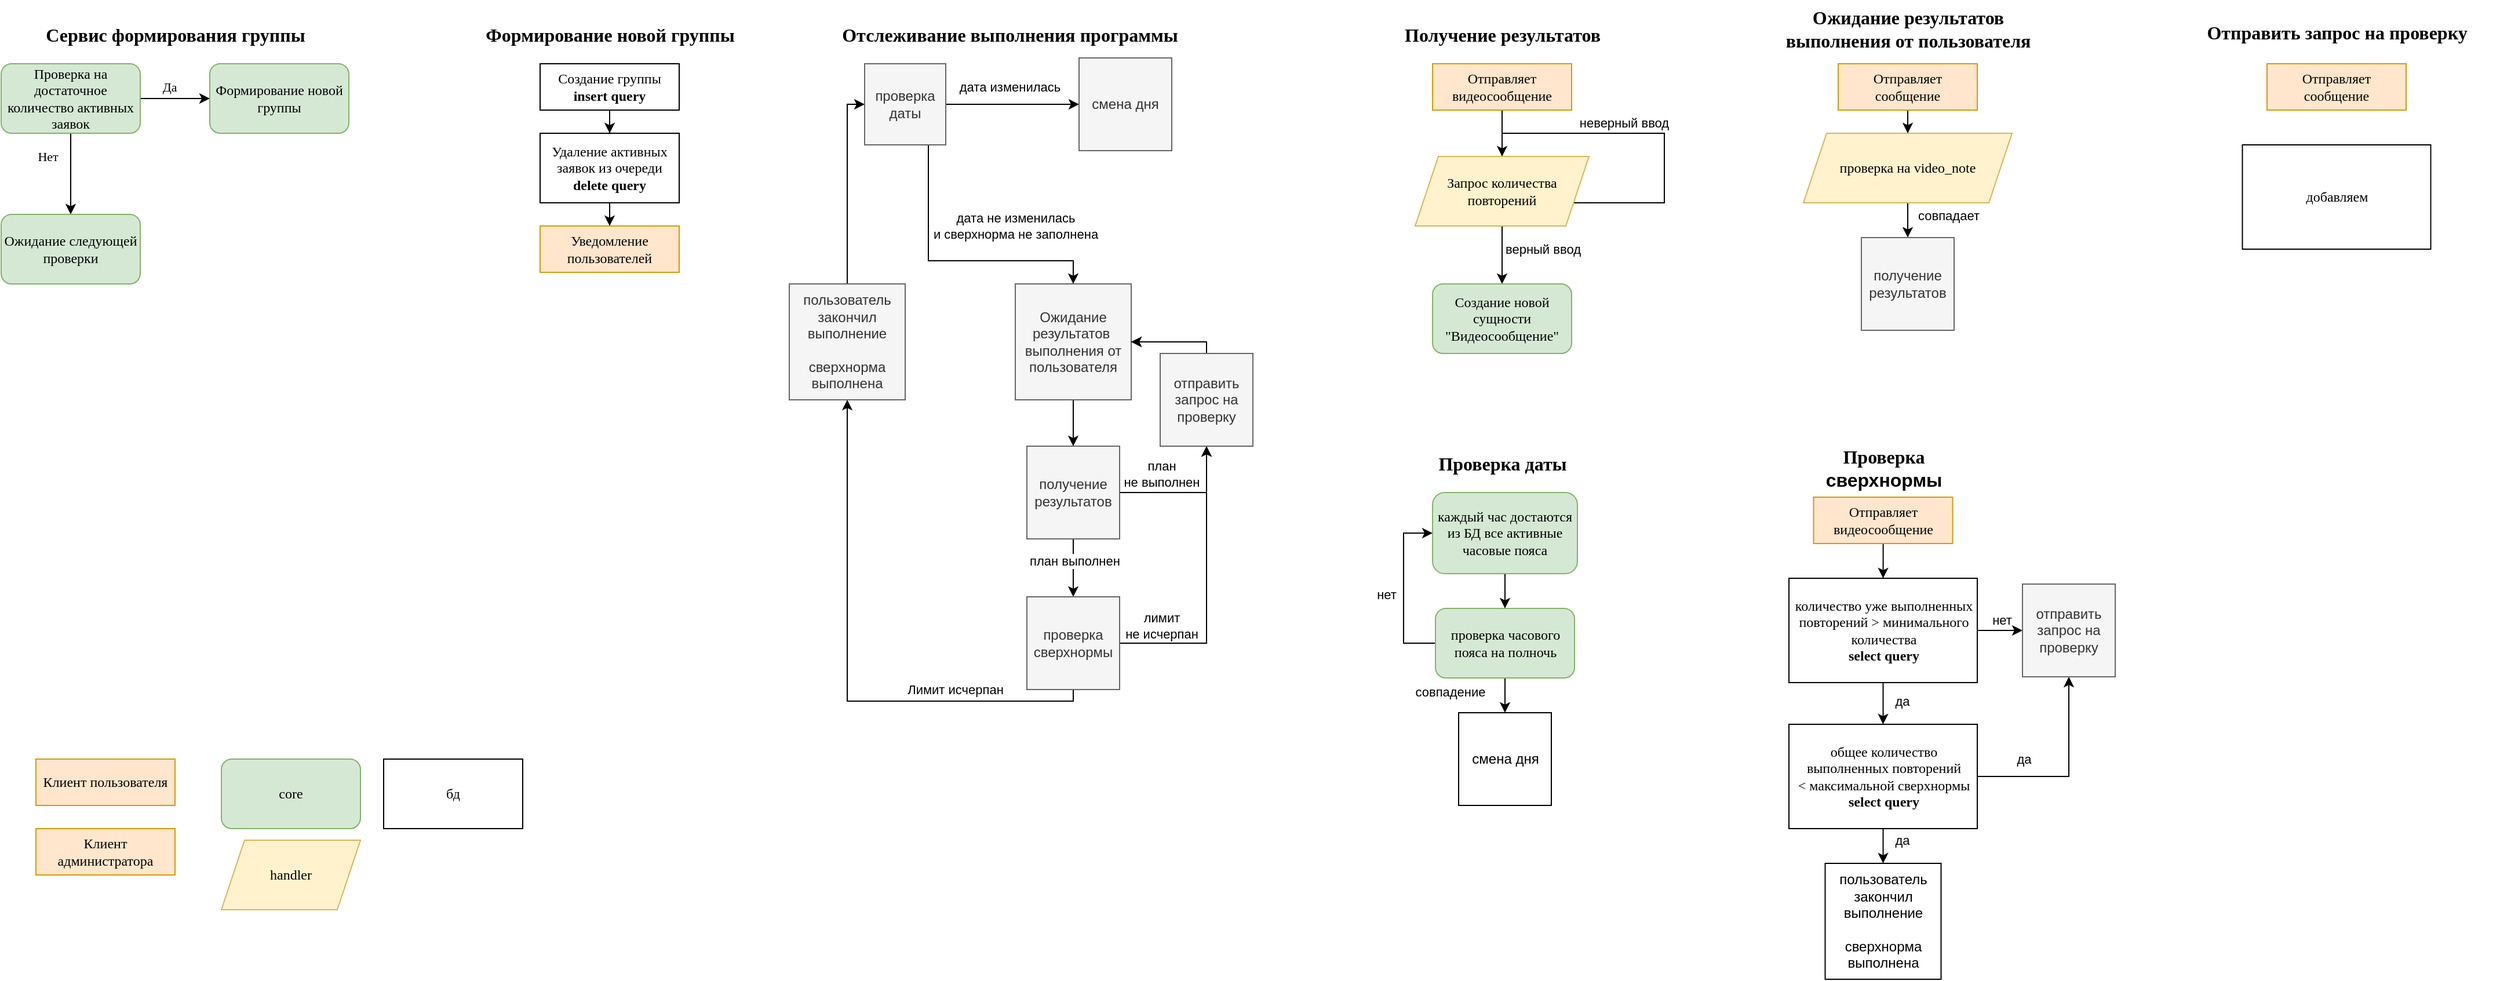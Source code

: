 <mxfile version="22.0.3" type="device">
  <diagram name="Страница — 1" id="0eID15_Tt-5BRCuNANKk">
    <mxGraphModel dx="1140" dy="1187" grid="1" gridSize="10" guides="1" tooltips="1" connect="1" arrows="1" fold="1" page="1" pageScale="1" pageWidth="1169" pageHeight="827" math="0" shadow="0">
      <root>
        <mxCell id="0" />
        <mxCell id="1" parent="0" />
        <mxCell id="0rH-f5yuoNrJUcwvg75t-15" value="Сервис формирования группы" style="text;html=1;align=center;verticalAlign=middle;resizable=0;points=[];autosize=1;strokeColor=none;fillColor=none;fontStyle=1;fontFamily=Tahoma;fontSize=16;" parent="1" vertex="1">
          <mxGeometry x="20" y="40" width="280" height="30" as="geometry" />
        </mxCell>
        <mxCell id="0rH-f5yuoNrJUcwvg75t-22" style="edgeStyle=orthogonalEdgeStyle;rounded=0;orthogonalLoop=1;jettySize=auto;html=1;entryX=0;entryY=0.5;entryDx=0;entryDy=0;fontFamily=Tahoma;" parent="1" source="0rH-f5yuoNrJUcwvg75t-20" target="0rH-f5yuoNrJUcwvg75t-21" edge="1">
          <mxGeometry relative="1" as="geometry" />
        </mxCell>
        <mxCell id="0rH-f5yuoNrJUcwvg75t-23" value="Да" style="edgeLabel;html=1;align=center;verticalAlign=middle;resizable=0;points=[];fontFamily=Tahoma;" parent="0rH-f5yuoNrJUcwvg75t-22" vertex="1" connectable="0">
          <mxGeometry x="-0.167" y="1" relative="1" as="geometry">
            <mxPoint y="-9" as="offset" />
          </mxGeometry>
        </mxCell>
        <mxCell id="0rH-f5yuoNrJUcwvg75t-25" style="edgeStyle=orthogonalEdgeStyle;rounded=0;orthogonalLoop=1;jettySize=auto;html=1;entryX=0.5;entryY=0;entryDx=0;entryDy=0;fontFamily=Tahoma;" parent="1" source="0rH-f5yuoNrJUcwvg75t-20" target="0rH-f5yuoNrJUcwvg75t-24" edge="1">
          <mxGeometry relative="1" as="geometry" />
        </mxCell>
        <mxCell id="0rH-f5yuoNrJUcwvg75t-26" value="Нет" style="edgeLabel;html=1;align=center;verticalAlign=middle;resizable=0;points=[];fontFamily=Tahoma;" parent="0rH-f5yuoNrJUcwvg75t-25" vertex="1" connectable="0">
          <mxGeometry x="-0.279" y="1" relative="1" as="geometry">
            <mxPoint x="-21" y="-5" as="offset" />
          </mxGeometry>
        </mxCell>
        <mxCell id="0rH-f5yuoNrJUcwvg75t-20" value="Проверка на достаточное количество активных заявок" style="rounded=1;whiteSpace=wrap;html=1;fillColor=#d5e8d4;strokeColor=#82b366;fontFamily=Tahoma;" parent="1" vertex="1">
          <mxGeometry x="10" y="80" width="120" height="60" as="geometry" />
        </mxCell>
        <mxCell id="0rH-f5yuoNrJUcwvg75t-21" value="Формирование новой группы" style="rounded=1;whiteSpace=wrap;html=1;fillColor=#d5e8d4;strokeColor=#82b366;fontFamily=Tahoma;" parent="1" vertex="1">
          <mxGeometry x="190" y="80" width="120" height="60" as="geometry" />
        </mxCell>
        <mxCell id="0rH-f5yuoNrJUcwvg75t-24" value="Ожидание следующей проверки" style="rounded=1;whiteSpace=wrap;html=1;fillColor=#d5e8d4;strokeColor=#82b366;fontFamily=Tahoma;" parent="1" vertex="1">
          <mxGeometry x="10" y="210" width="120" height="60" as="geometry" />
        </mxCell>
        <mxCell id="0rH-f5yuoNrJUcwvg75t-27" value="Формирование новой группы" style="text;html=1;align=center;verticalAlign=middle;resizable=0;points=[];autosize=1;strokeColor=none;fillColor=none;fontStyle=1;fontSize=16;fontFamily=Tahoma;" parent="1" vertex="1">
          <mxGeometry x="400" y="40" width="270" height="30" as="geometry" />
        </mxCell>
        <mxCell id="0rH-f5yuoNrJUcwvg75t-31" style="edgeStyle=orthogonalEdgeStyle;rounded=0;orthogonalLoop=1;jettySize=auto;html=1;entryX=0.5;entryY=0;entryDx=0;entryDy=0;fontFamily=Tahoma;" parent="1" source="0rH-f5yuoNrJUcwvg75t-28" target="0rH-f5yuoNrJUcwvg75t-30" edge="1">
          <mxGeometry relative="1" as="geometry" />
        </mxCell>
        <mxCell id="0rH-f5yuoNrJUcwvg75t-28" value="Создание группы&lt;br&gt;&lt;b&gt;insert query&lt;/b&gt;" style="rounded=0;whiteSpace=wrap;html=1;fontFamily=Tahoma;" parent="1" vertex="1">
          <mxGeometry x="475" y="80" width="120" height="40" as="geometry" />
        </mxCell>
        <mxCell id="0rH-f5yuoNrJUcwvg75t-33" style="edgeStyle=orthogonalEdgeStyle;rounded=0;orthogonalLoop=1;jettySize=auto;html=1;entryX=0.5;entryY=0;entryDx=0;entryDy=0;fontFamily=Tahoma;" parent="1" source="0rH-f5yuoNrJUcwvg75t-30" target="0rH-f5yuoNrJUcwvg75t-40" edge="1">
          <mxGeometry relative="1" as="geometry" />
        </mxCell>
        <mxCell id="0rH-f5yuoNrJUcwvg75t-30" value="Удаление активных заявок из очереди&lt;br&gt;&lt;b&gt;delete query&lt;/b&gt;" style="rounded=0;whiteSpace=wrap;html=1;fontFamily=Tahoma;" parent="1" vertex="1">
          <mxGeometry x="475" y="140" width="120" height="60" as="geometry" />
        </mxCell>
        <mxCell id="0rH-f5yuoNrJUcwvg75t-40" value="Уведомление пользователей" style="rounded=0;whiteSpace=wrap;html=1;fontFamily=Tahoma;fillColor=#ffe6cc;strokeColor=#d79b00;" parent="1" vertex="1">
          <mxGeometry x="475" y="220" width="120" height="40" as="geometry" />
        </mxCell>
        <mxCell id="OsqSlS3pbfmShtJ6vKDF-1" value="Отслеживание выполнения программы" style="text;html=1;align=center;verticalAlign=middle;resizable=0;points=[];autosize=1;strokeColor=none;fillColor=none;fontStyle=1;fontFamily=Tahoma;fontSize=16;" parent="1" vertex="1">
          <mxGeometry x="700" y="40" width="360" height="30" as="geometry" />
        </mxCell>
        <mxCell id="OsqSlS3pbfmShtJ6vKDF-9" value="Клиент пользователя" style="rounded=0;whiteSpace=wrap;html=1;fontFamily=Tahoma;fillColor=#ffe6cc;strokeColor=#d79b00;" parent="1" vertex="1">
          <mxGeometry x="40" y="680" width="120" height="40" as="geometry" />
        </mxCell>
        <mxCell id="OsqSlS3pbfmShtJ6vKDF-10" value="core" style="rounded=1;whiteSpace=wrap;html=1;fillColor=#d5e8d4;strokeColor=#82b366;fontFamily=Tahoma;" parent="1" vertex="1">
          <mxGeometry x="200" y="680" width="120" height="60" as="geometry" />
        </mxCell>
        <mxCell id="OsqSlS3pbfmShtJ6vKDF-12" value="Клиент администратора" style="rounded=0;whiteSpace=wrap;html=1;fontFamily=Tahoma;fillColor=#ffe6cc;strokeColor=#d79b00;" parent="1" vertex="1">
          <mxGeometry x="40" y="740" width="120" height="40" as="geometry" />
        </mxCell>
        <mxCell id="OsqSlS3pbfmShtJ6vKDF-13" value="handler" style="shape=parallelogram;perimeter=parallelogramPerimeter;whiteSpace=wrap;html=1;fixedSize=1;fillColor=#fff2cc;strokeColor=#d6b656;fontFamily=Tahoma;" parent="1" vertex="1">
          <mxGeometry x="200" y="750" width="120" height="60" as="geometry" />
        </mxCell>
        <mxCell id="OsqSlS3pbfmShtJ6vKDF-14" value="бд" style="rounded=0;whiteSpace=wrap;html=1;fontFamily=Tahoma;" parent="1" vertex="1">
          <mxGeometry x="340" y="680" width="120" height="60" as="geometry" />
        </mxCell>
        <mxCell id="OsqSlS3pbfmShtJ6vKDF-17" style="edgeStyle=orthogonalEdgeStyle;rounded=0;orthogonalLoop=1;jettySize=auto;html=1;entryX=0.5;entryY=0;entryDx=0;entryDy=0;" parent="1" source="OsqSlS3pbfmShtJ6vKDF-15" target="OsqSlS3pbfmShtJ6vKDF-16" edge="1">
          <mxGeometry relative="1" as="geometry" />
        </mxCell>
        <mxCell id="OsqSlS3pbfmShtJ6vKDF-15" value="Отправляет видеосообщение" style="rounded=0;whiteSpace=wrap;html=1;fontFamily=Tahoma;fillColor=#ffe6cc;strokeColor=#d79b00;" parent="1" vertex="1">
          <mxGeometry x="1245" y="80" width="120" height="40" as="geometry" />
        </mxCell>
        <mxCell id="OsqSlS3pbfmShtJ6vKDF-19" style="edgeStyle=orthogonalEdgeStyle;rounded=0;orthogonalLoop=1;jettySize=auto;html=1;entryX=0.5;entryY=0;entryDx=0;entryDy=0;" parent="1" source="OsqSlS3pbfmShtJ6vKDF-16" target="OsqSlS3pbfmShtJ6vKDF-18" edge="1">
          <mxGeometry relative="1" as="geometry" />
        </mxCell>
        <mxCell id="OsqSlS3pbfmShtJ6vKDF-20" value="верный ввод" style="edgeLabel;html=1;align=center;verticalAlign=middle;resizable=0;points=[];" parent="OsqSlS3pbfmShtJ6vKDF-19" vertex="1" connectable="0">
          <mxGeometry x="-0.493" y="2" relative="1" as="geometry">
            <mxPoint x="33" y="7" as="offset" />
          </mxGeometry>
        </mxCell>
        <mxCell id="OsqSlS3pbfmShtJ6vKDF-21" style="edgeStyle=orthogonalEdgeStyle;rounded=0;orthogonalLoop=1;jettySize=auto;html=1;entryX=0.5;entryY=0;entryDx=0;entryDy=0;" parent="1" source="OsqSlS3pbfmShtJ6vKDF-16" target="OsqSlS3pbfmShtJ6vKDF-16" edge="1">
          <mxGeometry relative="1" as="geometry">
            <mxPoint x="1415" y="150" as="targetPoint" />
            <Array as="points">
              <mxPoint x="1305" y="140" />
              <mxPoint x="1445" y="140" />
              <mxPoint x="1445" y="200" />
              <mxPoint x="1305" y="200" />
            </Array>
          </mxGeometry>
        </mxCell>
        <mxCell id="OsqSlS3pbfmShtJ6vKDF-22" value="неверный ввод" style="edgeLabel;html=1;align=center;verticalAlign=middle;resizable=0;points=[];" parent="OsqSlS3pbfmShtJ6vKDF-21" vertex="1" connectable="0">
          <mxGeometry x="-0.043" y="-2" relative="1" as="geometry">
            <mxPoint x="-33" y="-41" as="offset" />
          </mxGeometry>
        </mxCell>
        <mxCell id="OsqSlS3pbfmShtJ6vKDF-16" value="Запрос количества повторений" style="shape=parallelogram;perimeter=parallelogramPerimeter;whiteSpace=wrap;html=1;fixedSize=1;fillColor=#fff2cc;strokeColor=#d6b656;fontFamily=Tahoma;" parent="1" vertex="1">
          <mxGeometry x="1230" y="160" width="150" height="60" as="geometry" />
        </mxCell>
        <mxCell id="OsqSlS3pbfmShtJ6vKDF-18" value="Создание новой сущности &quot;Видеосообщение&quot;" style="rounded=1;whiteSpace=wrap;html=1;fillColor=#d5e8d4;strokeColor=#82b366;fontFamily=Tahoma;" parent="1" vertex="1">
          <mxGeometry x="1245" y="270" width="120" height="60" as="geometry" />
        </mxCell>
        <mxCell id="OsqSlS3pbfmShtJ6vKDF-23" value="Получение результатов" style="text;html=1;align=center;verticalAlign=middle;resizable=0;points=[];autosize=1;strokeColor=none;fillColor=none;fontStyle=1;fontFamily=Tahoma;fontSize=16;" parent="1" vertex="1">
          <mxGeometry x="1195" y="40" width="220" height="30" as="geometry" />
        </mxCell>
        <mxCell id="OsqSlS3pbfmShtJ6vKDF-27" style="edgeStyle=orthogonalEdgeStyle;rounded=0;orthogonalLoop=1;jettySize=auto;html=1;entryX=0.5;entryY=1;entryDx=0;entryDy=0;" parent="1" source="OsqSlS3pbfmShtJ6vKDF-24" target="pxgv7TSN38psBs_FVojM-7" edge="1">
          <mxGeometry relative="1" as="geometry">
            <Array as="points">
              <mxPoint x="1050" y="450" />
            </Array>
          </mxGeometry>
        </mxCell>
        <mxCell id="OsqSlS3pbfmShtJ6vKDF-30" value="лимит&lt;br style=&quot;border-color: var(--border-color);&quot;&gt;не исчерпан" style="edgeLabel;html=1;align=center;verticalAlign=middle;resizable=1;points=[];" parent="OsqSlS3pbfmShtJ6vKDF-27" vertex="1" connectable="0">
          <mxGeometry x="0.162" relative="1" as="geometry">
            <mxPoint x="-31" y="115" as="offset" />
          </mxGeometry>
        </mxCell>
        <mxCell id="pxgv7TSN38psBs_FVojM-14" value="план&lt;br&gt;не выполнен" style="edgeLabel;html=1;align=center;verticalAlign=middle;resizable=0;points=[];" vertex="1" connectable="0" parent="OsqSlS3pbfmShtJ6vKDF-27">
          <mxGeometry x="-0.585" y="3" relative="1" as="geometry">
            <mxPoint x="12" y="-13" as="offset" />
          </mxGeometry>
        </mxCell>
        <mxCell id="OsqSlS3pbfmShtJ6vKDF-38" style="edgeStyle=orthogonalEdgeStyle;rounded=0;orthogonalLoop=1;jettySize=auto;html=1;entryX=0.5;entryY=0;entryDx=0;entryDy=0;" parent="1" source="OsqSlS3pbfmShtJ6vKDF-24" target="OsqSlS3pbfmShtJ6vKDF-37" edge="1">
          <mxGeometry relative="1" as="geometry" />
        </mxCell>
        <mxCell id="OsqSlS3pbfmShtJ6vKDF-39" value="план выполнен" style="edgeLabel;html=1;align=center;verticalAlign=middle;resizable=0;points=[];" parent="OsqSlS3pbfmShtJ6vKDF-38" vertex="1" connectable="0">
          <mxGeometry x="-0.27" y="1" relative="1" as="geometry">
            <mxPoint as="offset" />
          </mxGeometry>
        </mxCell>
        <mxCell id="OsqSlS3pbfmShtJ6vKDF-24" value="получение результатов" style="whiteSpace=wrap;html=1;aspect=fixed;fillColor=#f5f5f5;fontColor=#333333;strokeColor=#666666;" parent="1" vertex="1">
          <mxGeometry x="895" y="410" width="80" height="80" as="geometry" />
        </mxCell>
        <mxCell id="OsqSlS3pbfmShtJ6vKDF-26" style="edgeStyle=orthogonalEdgeStyle;rounded=0;orthogonalLoop=1;jettySize=auto;html=1;entryX=0.5;entryY=0;entryDx=0;entryDy=0;" parent="1" source="OsqSlS3pbfmShtJ6vKDF-25" target="OsqSlS3pbfmShtJ6vKDF-24" edge="1">
          <mxGeometry relative="1" as="geometry" />
        </mxCell>
        <mxCell id="OsqSlS3pbfmShtJ6vKDF-25" value="Ожидание результатов&amp;nbsp; выполнения от пользователя" style="whiteSpace=wrap;html=1;aspect=fixed;fillColor=#f5f5f5;fontColor=#333333;strokeColor=#666666;" parent="1" vertex="1">
          <mxGeometry x="885" y="270" width="100" height="100" as="geometry" />
        </mxCell>
        <mxCell id="OsqSlS3pbfmShtJ6vKDF-32" style="edgeStyle=orthogonalEdgeStyle;rounded=0;orthogonalLoop=1;jettySize=auto;html=1;entryX=0.5;entryY=0;entryDx=0;entryDy=0;" parent="1" source="OsqSlS3pbfmShtJ6vKDF-31" target="OsqSlS3pbfmShtJ6vKDF-25" edge="1">
          <mxGeometry relative="1" as="geometry">
            <Array as="points">
              <mxPoint x="810" y="250" />
              <mxPoint x="935" y="250" />
            </Array>
          </mxGeometry>
        </mxCell>
        <mxCell id="OsqSlS3pbfmShtJ6vKDF-33" value="дата не изменилась&lt;br&gt;и сверхнорма не заполнена" style="edgeLabel;html=1;align=center;verticalAlign=middle;resizable=0;points=[];" parent="OsqSlS3pbfmShtJ6vKDF-32" vertex="1" connectable="0">
          <mxGeometry x="-0.342" y="1" relative="1" as="geometry">
            <mxPoint x="74" y="-11" as="offset" />
          </mxGeometry>
        </mxCell>
        <mxCell id="OsqSlS3pbfmShtJ6vKDF-35" style="edgeStyle=orthogonalEdgeStyle;rounded=0;orthogonalLoop=1;jettySize=auto;html=1;entryX=0;entryY=0.5;entryDx=0;entryDy=0;" parent="1" source="OsqSlS3pbfmShtJ6vKDF-31" target="OsqSlS3pbfmShtJ6vKDF-34" edge="1">
          <mxGeometry relative="1" as="geometry" />
        </mxCell>
        <mxCell id="OsqSlS3pbfmShtJ6vKDF-36" value="дата изменилась" style="edgeLabel;html=1;align=center;verticalAlign=middle;resizable=0;points=[];" parent="OsqSlS3pbfmShtJ6vKDF-35" vertex="1" connectable="0">
          <mxGeometry x="0.021" y="-2" relative="1" as="geometry">
            <mxPoint x="-4" y="-17" as="offset" />
          </mxGeometry>
        </mxCell>
        <mxCell id="OsqSlS3pbfmShtJ6vKDF-31" value="проверка&lt;br&gt;даты" style="whiteSpace=wrap;html=1;aspect=fixed;fillColor=#f5f5f5;fontColor=#333333;strokeColor=#666666;" parent="1" vertex="1">
          <mxGeometry x="755" y="80" width="70" height="70" as="geometry" />
        </mxCell>
        <mxCell id="OsqSlS3pbfmShtJ6vKDF-34" value="смена дня" style="whiteSpace=wrap;html=1;aspect=fixed;fillColor=#f5f5f5;fontColor=#333333;strokeColor=#666666;" parent="1" vertex="1">
          <mxGeometry x="940" y="75" width="80" height="80" as="geometry" />
        </mxCell>
        <mxCell id="OsqSlS3pbfmShtJ6vKDF-42" style="edgeStyle=orthogonalEdgeStyle;rounded=0;orthogonalLoop=1;jettySize=auto;html=1;entryX=0.5;entryY=1;entryDx=0;entryDy=0;" parent="1" source="OsqSlS3pbfmShtJ6vKDF-37" target="OsqSlS3pbfmShtJ6vKDF-44" edge="1">
          <mxGeometry relative="1" as="geometry">
            <Array as="points">
              <mxPoint x="935" y="630" />
              <mxPoint x="740" y="630" />
            </Array>
          </mxGeometry>
        </mxCell>
        <mxCell id="OsqSlS3pbfmShtJ6vKDF-43" value="Лимит исчерпан" style="edgeLabel;html=1;align=center;verticalAlign=middle;resizable=0;points=[];" parent="OsqSlS3pbfmShtJ6vKDF-42" vertex="1" connectable="0">
          <mxGeometry x="-0.712" y="1" relative="1" as="geometry">
            <mxPoint x="-45" y="-11" as="offset" />
          </mxGeometry>
        </mxCell>
        <mxCell id="pxgv7TSN38psBs_FVojM-10" style="edgeStyle=orthogonalEdgeStyle;rounded=0;orthogonalLoop=1;jettySize=auto;html=1;entryX=0.5;entryY=1;entryDx=0;entryDy=0;" edge="1" parent="1" source="OsqSlS3pbfmShtJ6vKDF-37" target="pxgv7TSN38psBs_FVojM-7">
          <mxGeometry relative="1" as="geometry" />
        </mxCell>
        <mxCell id="OsqSlS3pbfmShtJ6vKDF-37" value="проверка&lt;br&gt;сверхнормы" style="whiteSpace=wrap;html=1;aspect=fixed;fillColor=#f5f5f5;fontColor=#333333;strokeColor=#666666;" parent="1" vertex="1">
          <mxGeometry x="895" y="540" width="80" height="80" as="geometry" />
        </mxCell>
        <mxCell id="OsqSlS3pbfmShtJ6vKDF-45" style="edgeStyle=orthogonalEdgeStyle;rounded=0;orthogonalLoop=1;jettySize=auto;html=1;entryX=0;entryY=0.5;entryDx=0;entryDy=0;" parent="1" source="OsqSlS3pbfmShtJ6vKDF-44" target="OsqSlS3pbfmShtJ6vKDF-31" edge="1">
          <mxGeometry relative="1" as="geometry">
            <Array as="points">
              <mxPoint x="740" y="115" />
            </Array>
          </mxGeometry>
        </mxCell>
        <mxCell id="OsqSlS3pbfmShtJ6vKDF-44" value="пользователь закончил выполнение&lt;br&gt;&lt;br&gt;сверхнорма выполнена" style="whiteSpace=wrap;html=1;aspect=fixed;fillColor=#f5f5f5;fontColor=#333333;strokeColor=#666666;" parent="1" vertex="1">
          <mxGeometry x="690" y="270" width="100" height="100" as="geometry" />
        </mxCell>
        <mxCell id="OsqSlS3pbfmShtJ6vKDF-54" value="Проверка даты" style="text;html=1;align=center;verticalAlign=middle;resizable=0;points=[];autosize=1;strokeColor=none;fillColor=none;fontStyle=1;fontFamily=Tahoma;fontSize=16;" parent="1" vertex="1">
          <mxGeometry x="1230" y="410" width="150" height="30" as="geometry" />
        </mxCell>
        <mxCell id="OsqSlS3pbfmShtJ6vKDF-62" style="edgeStyle=orthogonalEdgeStyle;rounded=0;orthogonalLoop=1;jettySize=auto;html=1;entryX=0.5;entryY=0;entryDx=0;entryDy=0;" parent="1" source="OsqSlS3pbfmShtJ6vKDF-56" target="OsqSlS3pbfmShtJ6vKDF-57" edge="1">
          <mxGeometry relative="1" as="geometry" />
        </mxCell>
        <mxCell id="OsqSlS3pbfmShtJ6vKDF-56" value="каждый час достаются из БД все активные часовые пояса" style="rounded=1;whiteSpace=wrap;html=1;fillColor=#d5e8d4;strokeColor=#82b366;fontFamily=Tahoma;" parent="1" vertex="1">
          <mxGeometry x="1245" y="450" width="125" height="70" as="geometry" />
        </mxCell>
        <mxCell id="OsqSlS3pbfmShtJ6vKDF-63" style="edgeStyle=orthogonalEdgeStyle;rounded=0;orthogonalLoop=1;jettySize=auto;html=1;entryX=0;entryY=0.5;entryDx=0;entryDy=0;" parent="1" source="OsqSlS3pbfmShtJ6vKDF-57" target="OsqSlS3pbfmShtJ6vKDF-56" edge="1">
          <mxGeometry relative="1" as="geometry">
            <mxPoint x="1220" y="485" as="targetPoint" />
            <Array as="points">
              <mxPoint x="1220" y="580" />
              <mxPoint x="1220" y="485" />
            </Array>
          </mxGeometry>
        </mxCell>
        <mxCell id="OsqSlS3pbfmShtJ6vKDF-64" value="нет" style="edgeLabel;html=1;align=center;verticalAlign=middle;resizable=0;points=[];" parent="OsqSlS3pbfmShtJ6vKDF-63" vertex="1" connectable="0">
          <mxGeometry x="0.007" relative="1" as="geometry">
            <mxPoint x="-15" y="5" as="offset" />
          </mxGeometry>
        </mxCell>
        <mxCell id="OsqSlS3pbfmShtJ6vKDF-67" style="edgeStyle=orthogonalEdgeStyle;rounded=0;orthogonalLoop=1;jettySize=auto;html=1;entryX=0.5;entryY=0;entryDx=0;entryDy=0;" parent="1" source="OsqSlS3pbfmShtJ6vKDF-57" target="OsqSlS3pbfmShtJ6vKDF-61" edge="1">
          <mxGeometry relative="1" as="geometry" />
        </mxCell>
        <mxCell id="OsqSlS3pbfmShtJ6vKDF-68" value="совпадение" style="edgeLabel;html=1;align=center;verticalAlign=middle;resizable=0;points=[];" parent="OsqSlS3pbfmShtJ6vKDF-67" vertex="1" connectable="0">
          <mxGeometry x="-0.544" y="1" relative="1" as="geometry">
            <mxPoint x="-49" as="offset" />
          </mxGeometry>
        </mxCell>
        <mxCell id="OsqSlS3pbfmShtJ6vKDF-57" value="проверка часового пояса на полночь" style="rounded=1;whiteSpace=wrap;html=1;fillColor=#d5e8d4;strokeColor=#82b366;fontFamily=Tahoma;" parent="1" vertex="1">
          <mxGeometry x="1247.5" y="550" width="120" height="60" as="geometry" />
        </mxCell>
        <mxCell id="OsqSlS3pbfmShtJ6vKDF-61" value="смена дня" style="whiteSpace=wrap;html=1;aspect=fixed;" parent="1" vertex="1">
          <mxGeometry x="1267.5" y="640" width="80" height="80" as="geometry" />
        </mxCell>
        <mxCell id="OsqSlS3pbfmShtJ6vKDF-69" value="&lt;font style=&quot;font-size: 16px;&quot;&gt;Проверка&lt;br style=&quot;border-color: var(--border-color); font-family: Helvetica;&quot;&gt;&lt;span style=&quot;font-family: Helvetica;&quot;&gt;сверхнормы&lt;/span&gt;&lt;/font&gt;" style="text;html=1;align=center;verticalAlign=middle;resizable=0;points=[];autosize=1;strokeColor=none;fillColor=none;fontStyle=1;fontFamily=Tahoma;fontSize=16;" parent="1" vertex="1">
          <mxGeometry x="1573.75" y="404" width="120" height="50" as="geometry" />
        </mxCell>
        <mxCell id="OsqSlS3pbfmShtJ6vKDF-86" value="Ожидание результатов&lt;br&gt;выполнения от пользователя" style="text;html=1;align=center;verticalAlign=middle;resizable=0;points=[];autosize=1;strokeColor=none;fillColor=none;fontStyle=1;fontFamily=Tahoma;fontSize=16;" parent="1" vertex="1">
          <mxGeometry x="1520" y="25" width="270" height="50" as="geometry" />
        </mxCell>
        <mxCell id="OsqSlS3pbfmShtJ6vKDF-92" style="edgeStyle=orthogonalEdgeStyle;rounded=0;orthogonalLoop=1;jettySize=auto;html=1;entryX=0.5;entryY=0;entryDx=0;entryDy=0;" parent="1" source="OsqSlS3pbfmShtJ6vKDF-87" target="OsqSlS3pbfmShtJ6vKDF-88" edge="1">
          <mxGeometry relative="1" as="geometry" />
        </mxCell>
        <mxCell id="OsqSlS3pbfmShtJ6vKDF-87" value="Отправляет сообщение" style="rounded=0;whiteSpace=wrap;html=1;fontFamily=Tahoma;fillColor=#ffe6cc;strokeColor=#d79b00;" parent="1" vertex="1">
          <mxGeometry x="1595" y="80" width="120" height="40" as="geometry" />
        </mxCell>
        <mxCell id="OsqSlS3pbfmShtJ6vKDF-91" style="edgeStyle=orthogonalEdgeStyle;rounded=0;orthogonalLoop=1;jettySize=auto;html=1;entryX=0.5;entryY=0;entryDx=0;entryDy=0;" parent="1" source="OsqSlS3pbfmShtJ6vKDF-88" target="OsqSlS3pbfmShtJ6vKDF-94" edge="1">
          <mxGeometry relative="1" as="geometry">
            <mxPoint x="1655" y="250" as="targetPoint" />
          </mxGeometry>
        </mxCell>
        <mxCell id="OsqSlS3pbfmShtJ6vKDF-93" value="совпадает" style="edgeLabel;html=1;align=center;verticalAlign=middle;resizable=0;points=[];" parent="OsqSlS3pbfmShtJ6vKDF-91" vertex="1" connectable="0">
          <mxGeometry x="-0.096" y="1" relative="1" as="geometry">
            <mxPoint x="36" y="-7" as="offset" />
          </mxGeometry>
        </mxCell>
        <mxCell id="OsqSlS3pbfmShtJ6vKDF-88" value="проверка на video_note" style="shape=parallelogram;perimeter=parallelogramPerimeter;whiteSpace=wrap;html=1;fixedSize=1;fillColor=#fff2cc;strokeColor=#d6b656;fontFamily=Tahoma;" parent="1" vertex="1">
          <mxGeometry x="1565" y="140" width="180" height="60" as="geometry" />
        </mxCell>
        <mxCell id="OsqSlS3pbfmShtJ6vKDF-94" value="получение результатов" style="whiteSpace=wrap;html=1;aspect=fixed;fillColor=#f5f5f5;fontColor=#333333;strokeColor=#666666;" parent="1" vertex="1">
          <mxGeometry x="1615" y="230" width="80" height="80" as="geometry" />
        </mxCell>
        <mxCell id="pxgv7TSN38psBs_FVojM-3" style="edgeStyle=orthogonalEdgeStyle;rounded=0;orthogonalLoop=1;jettySize=auto;html=1;entryX=0.5;entryY=0;entryDx=0;entryDy=0;" edge="1" parent="1" source="pxgv7TSN38psBs_FVojM-1" target="pxgv7TSN38psBs_FVojM-2">
          <mxGeometry relative="1" as="geometry" />
        </mxCell>
        <mxCell id="pxgv7TSN38psBs_FVojM-1" value="Отправляет видеосообщение" style="rounded=0;whiteSpace=wrap;html=1;fontFamily=Tahoma;fillColor=#ffe6cc;strokeColor=#d79b00;" vertex="1" parent="1">
          <mxGeometry x="1573.75" y="454" width="120" height="40" as="geometry" />
        </mxCell>
        <mxCell id="pxgv7TSN38psBs_FVojM-5" style="edgeStyle=orthogonalEdgeStyle;rounded=0;orthogonalLoop=1;jettySize=auto;html=1;entryX=0.5;entryY=0;entryDx=0;entryDy=0;" edge="1" parent="1" source="pxgv7TSN38psBs_FVojM-2" target="pxgv7TSN38psBs_FVojM-4">
          <mxGeometry relative="1" as="geometry" />
        </mxCell>
        <mxCell id="pxgv7TSN38psBs_FVojM-6" value="да" style="edgeLabel;html=1;align=center;verticalAlign=middle;resizable=0;points=[];" vertex="1" connectable="0" parent="pxgv7TSN38psBs_FVojM-5">
          <mxGeometry x="-0.131" y="-1" relative="1" as="geometry">
            <mxPoint x="17" as="offset" />
          </mxGeometry>
        </mxCell>
        <mxCell id="pxgv7TSN38psBs_FVojM-16" style="edgeStyle=orthogonalEdgeStyle;rounded=0;orthogonalLoop=1;jettySize=auto;html=1;entryX=0;entryY=0.5;entryDx=0;entryDy=0;" edge="1" parent="1" source="pxgv7TSN38psBs_FVojM-2" target="pxgv7TSN38psBs_FVojM-15">
          <mxGeometry relative="1" as="geometry" />
        </mxCell>
        <mxCell id="pxgv7TSN38psBs_FVojM-17" value="нет" style="edgeLabel;html=1;align=center;verticalAlign=middle;resizable=0;points=[];" vertex="1" connectable="0" parent="pxgv7TSN38psBs_FVojM-16">
          <mxGeometry x="0.122" relative="1" as="geometry">
            <mxPoint y="-9" as="offset" />
          </mxGeometry>
        </mxCell>
        <mxCell id="pxgv7TSN38psBs_FVojM-2" value="количество уже выполненных повторений &amp;gt; минимального количества&lt;br&gt;&lt;b&gt;select query&lt;/b&gt;" style="rounded=0;whiteSpace=wrap;html=1;fontFamily=Tahoma;" vertex="1" parent="1">
          <mxGeometry x="1552.5" y="524" width="162.5" height="90" as="geometry" />
        </mxCell>
        <mxCell id="pxgv7TSN38psBs_FVojM-18" style="edgeStyle=orthogonalEdgeStyle;rounded=0;orthogonalLoop=1;jettySize=auto;html=1;entryX=0.5;entryY=1;entryDx=0;entryDy=0;" edge="1" parent="1" source="pxgv7TSN38psBs_FVojM-4" target="pxgv7TSN38psBs_FVojM-15">
          <mxGeometry relative="1" as="geometry" />
        </mxCell>
        <mxCell id="pxgv7TSN38psBs_FVojM-19" value="да" style="edgeLabel;html=1;align=center;verticalAlign=middle;resizable=0;points=[];" vertex="1" connectable="0" parent="pxgv7TSN38psBs_FVojM-18">
          <mxGeometry x="-0.461" y="-4" relative="1" as="geometry">
            <mxPoint x="-5" y="-19" as="offset" />
          </mxGeometry>
        </mxCell>
        <mxCell id="pxgv7TSN38psBs_FVojM-21" style="edgeStyle=orthogonalEdgeStyle;rounded=0;orthogonalLoop=1;jettySize=auto;html=1;entryX=0.5;entryY=0;entryDx=0;entryDy=0;" edge="1" parent="1" source="pxgv7TSN38psBs_FVojM-4" target="pxgv7TSN38psBs_FVojM-20">
          <mxGeometry relative="1" as="geometry" />
        </mxCell>
        <mxCell id="pxgv7TSN38psBs_FVojM-22" value="да" style="edgeLabel;html=1;align=center;verticalAlign=middle;resizable=0;points=[];" vertex="1" connectable="0" parent="pxgv7TSN38psBs_FVojM-21">
          <mxGeometry x="-0.067" y="-1" relative="1" as="geometry">
            <mxPoint x="17" y="-4" as="offset" />
          </mxGeometry>
        </mxCell>
        <mxCell id="pxgv7TSN38psBs_FVojM-4" value="общее количество выполненных повторений&lt;br&gt;&amp;lt; максимальной сверхнормы&lt;br&gt;&lt;b&gt;select query&lt;/b&gt;" style="rounded=0;whiteSpace=wrap;html=1;fontFamily=Tahoma;" vertex="1" parent="1">
          <mxGeometry x="1552.5" y="650" width="162.5" height="90" as="geometry" />
        </mxCell>
        <mxCell id="pxgv7TSN38psBs_FVojM-8" style="edgeStyle=orthogonalEdgeStyle;rounded=0;orthogonalLoop=1;jettySize=auto;html=1;entryX=1;entryY=0.5;entryDx=0;entryDy=0;" edge="1" parent="1" source="pxgv7TSN38psBs_FVojM-7" target="OsqSlS3pbfmShtJ6vKDF-25">
          <mxGeometry relative="1" as="geometry">
            <Array as="points">
              <mxPoint x="1050" y="320" />
            </Array>
          </mxGeometry>
        </mxCell>
        <mxCell id="pxgv7TSN38psBs_FVojM-7" value="отправить запрос на проверку" style="whiteSpace=wrap;html=1;aspect=fixed;fillColor=#f5f5f5;fontColor=#333333;strokeColor=#666666;" vertex="1" parent="1">
          <mxGeometry x="1010" y="330" width="80" height="80" as="geometry" />
        </mxCell>
        <mxCell id="pxgv7TSN38psBs_FVojM-9" style="edgeStyle=orthogonalEdgeStyle;rounded=0;orthogonalLoop=1;jettySize=auto;html=1;entryX=1;entryY=0.5;entryDx=0;entryDy=0;" edge="1" parent="1" target="OsqSlS3pbfmShtJ6vKDF-25">
          <mxGeometry relative="1" as="geometry">
            <mxPoint x="985" y="320" as="sourcePoint" />
            <Array as="points">
              <mxPoint x="1050" y="320" />
              <mxPoint x="1050" y="320" />
            </Array>
          </mxGeometry>
        </mxCell>
        <mxCell id="pxgv7TSN38psBs_FVojM-15" value="отправить запрос на проверку" style="whiteSpace=wrap;html=1;aspect=fixed;fillColor=#f5f5f5;fontColor=#333333;strokeColor=#666666;" vertex="1" parent="1">
          <mxGeometry x="1754" y="529" width="80" height="80" as="geometry" />
        </mxCell>
        <mxCell id="pxgv7TSN38psBs_FVojM-20" value="пользователь закончил выполнение&lt;br&gt;&lt;br&gt;сверхнорма выполнена" style="whiteSpace=wrap;html=1;aspect=fixed;" vertex="1" parent="1">
          <mxGeometry x="1583.75" y="770" width="100" height="100" as="geometry" />
        </mxCell>
        <mxCell id="pxgv7TSN38psBs_FVojM-23" value="Отправить запрос на проверку" style="text;html=1;align=center;verticalAlign=middle;resizable=0;points=[];autosize=1;strokeColor=none;fillColor=none;fontStyle=1;fontFamily=Tahoma;fontSize=16;" vertex="1" parent="1">
          <mxGeometry x="1885" y="37.5" width="280" height="30" as="geometry" />
        </mxCell>
        <mxCell id="pxgv7TSN38psBs_FVojM-30" value="Отправляет сообщение" style="rounded=0;whiteSpace=wrap;html=1;fontFamily=Tahoma;fillColor=#ffe6cc;strokeColor=#d79b00;" vertex="1" parent="1">
          <mxGeometry x="1965" y="80" width="120" height="40" as="geometry" />
        </mxCell>
        <mxCell id="pxgv7TSN38psBs_FVojM-31" value="добавляем" style="rounded=0;whiteSpace=wrap;html=1;fontFamily=Tahoma;" vertex="1" parent="1">
          <mxGeometry x="1943.75" y="150" width="162.5" height="90" as="geometry" />
        </mxCell>
      </root>
    </mxGraphModel>
  </diagram>
</mxfile>
